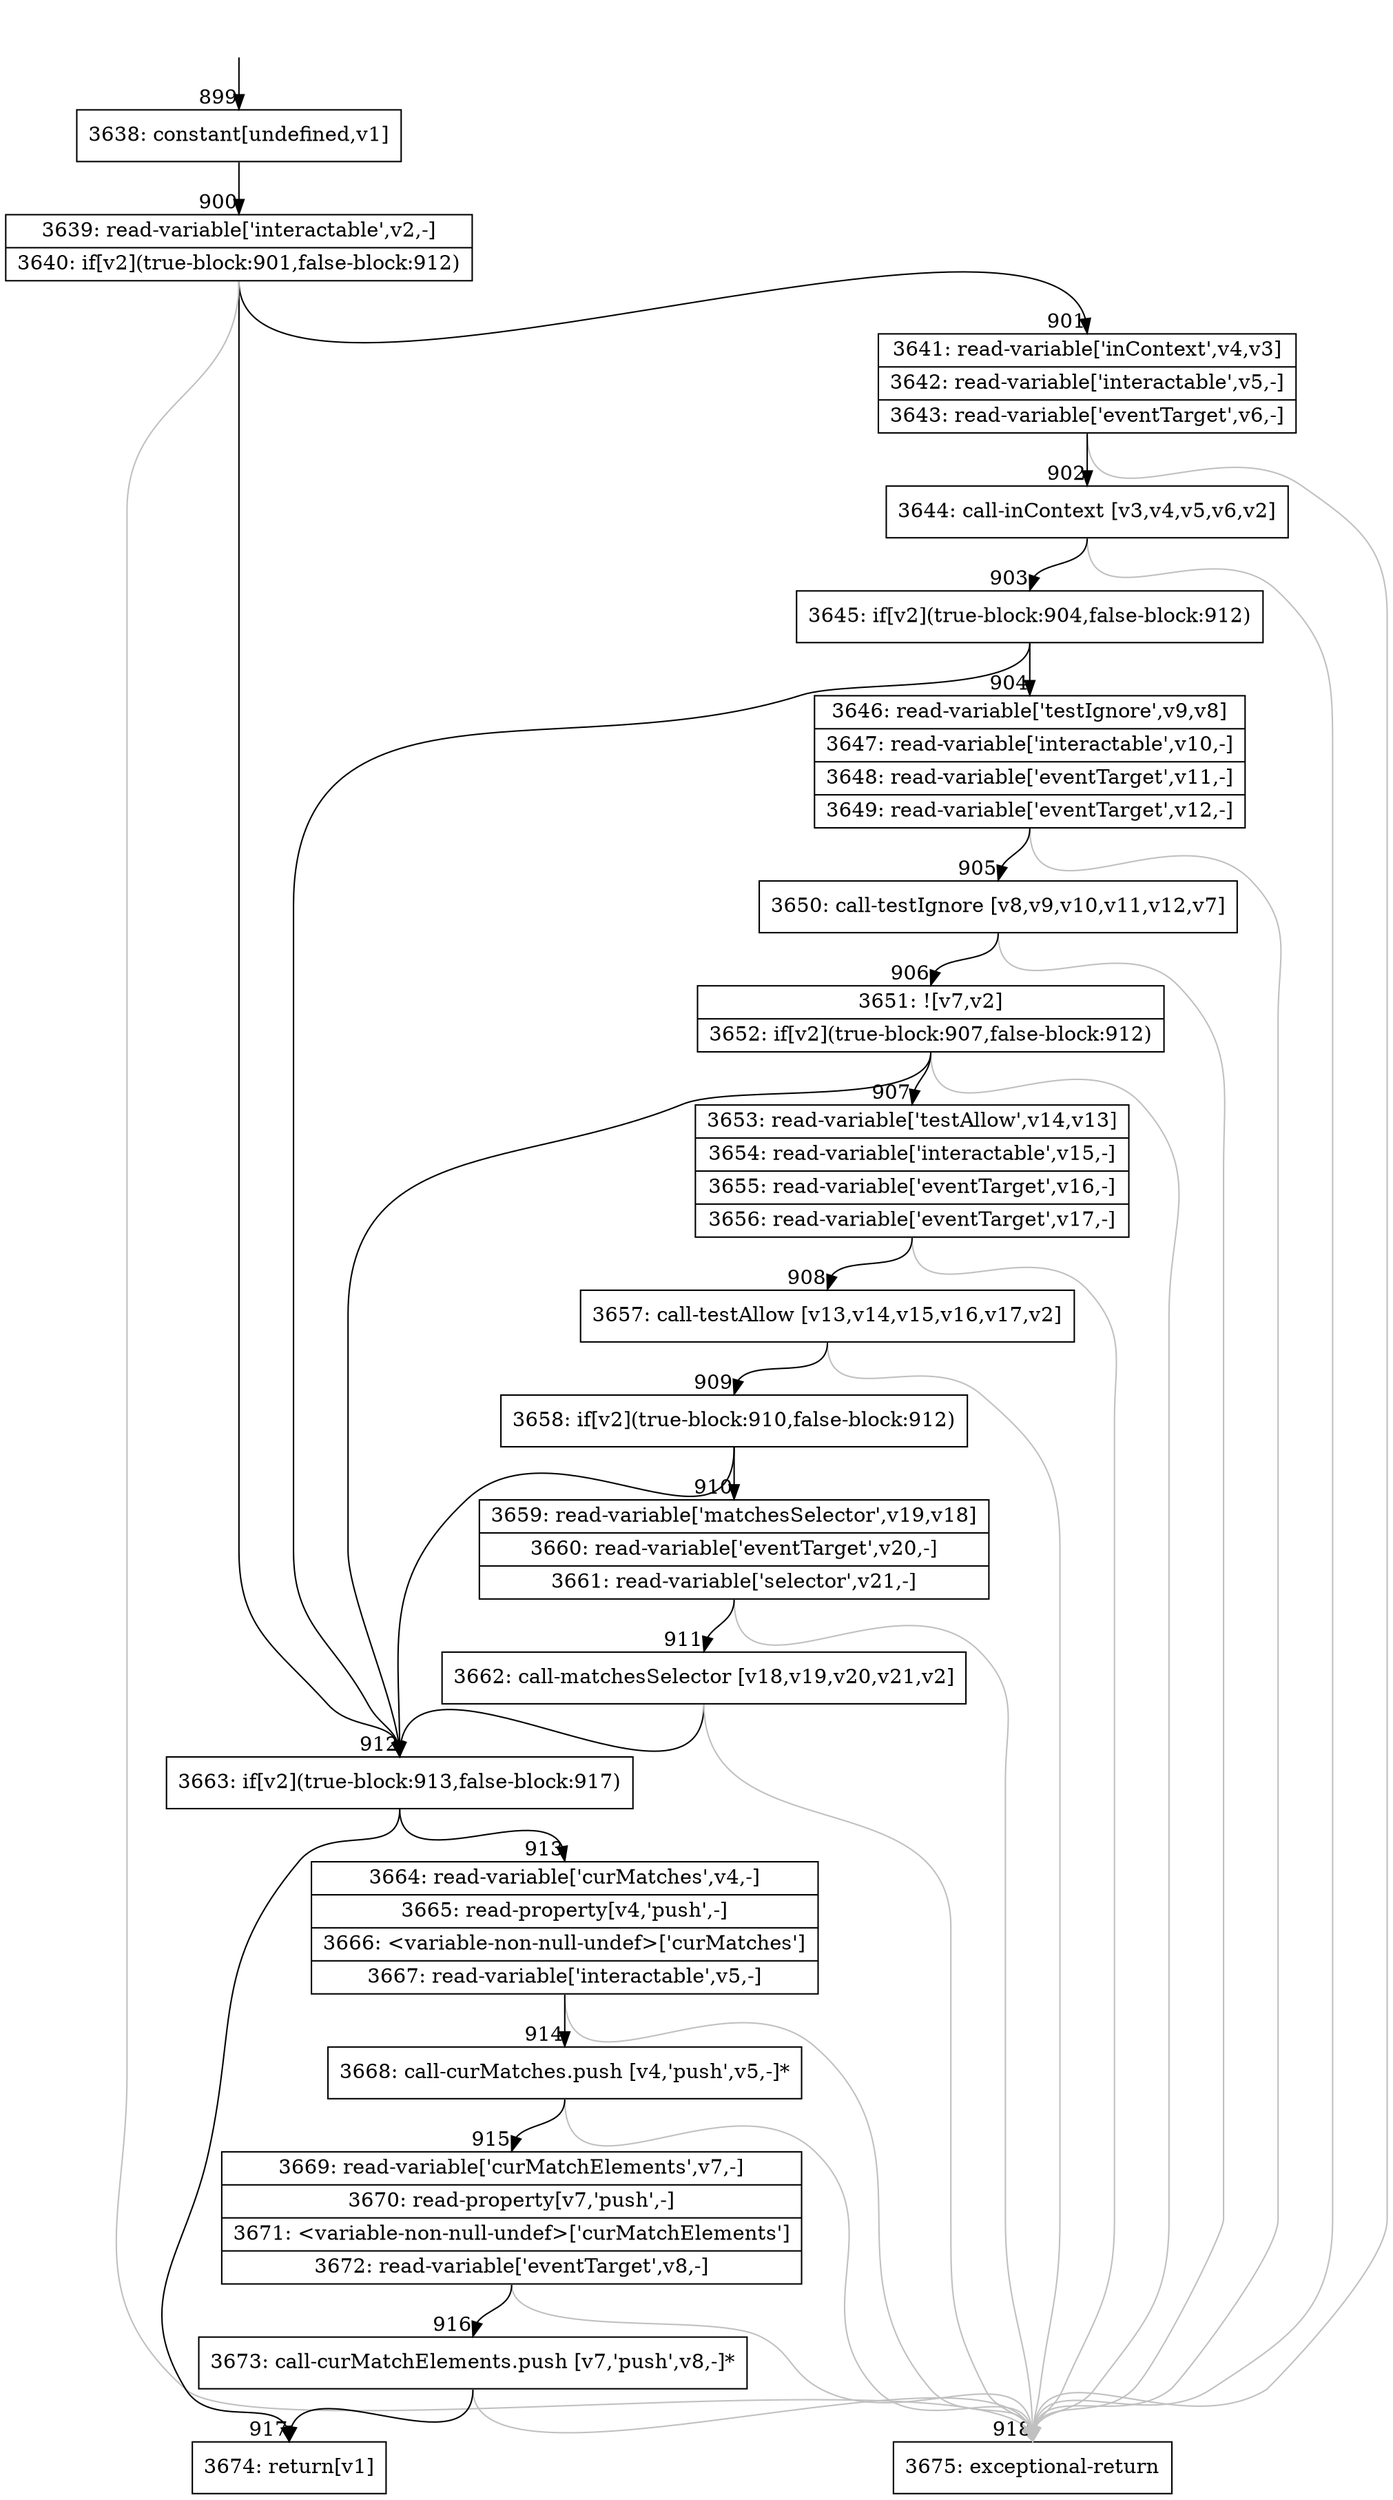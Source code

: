 digraph {
rankdir="TD"
BB_entry66[shape=none,label=""];
BB_entry66 -> BB899 [tailport=s, headport=n, headlabel="    899"]
BB899 [shape=record label="{3638: constant[undefined,v1]}" ] 
BB899 -> BB900 [tailport=s, headport=n, headlabel="      900"]
BB900 [shape=record label="{3639: read-variable['interactable',v2,-]|3640: if[v2](true-block:901,false-block:912)}" ] 
BB900 -> BB912 [tailport=s, headport=n, headlabel="      912"]
BB900 -> BB901 [tailport=s, headport=n, headlabel="      901"]
BB900 -> BB918 [tailport=s, headport=n, color=gray, headlabel="      918"]
BB901 [shape=record label="{3641: read-variable['inContext',v4,v3]|3642: read-variable['interactable',v5,-]|3643: read-variable['eventTarget',v6,-]}" ] 
BB901 -> BB902 [tailport=s, headport=n, headlabel="      902"]
BB901 -> BB918 [tailport=s, headport=n, color=gray]
BB902 [shape=record label="{3644: call-inContext [v3,v4,v5,v6,v2]}" ] 
BB902 -> BB903 [tailport=s, headport=n, headlabel="      903"]
BB902 -> BB918 [tailport=s, headport=n, color=gray]
BB903 [shape=record label="{3645: if[v2](true-block:904,false-block:912)}" ] 
BB903 -> BB912 [tailport=s, headport=n]
BB903 -> BB904 [tailport=s, headport=n, headlabel="      904"]
BB904 [shape=record label="{3646: read-variable['testIgnore',v9,v8]|3647: read-variable['interactable',v10,-]|3648: read-variable['eventTarget',v11,-]|3649: read-variable['eventTarget',v12,-]}" ] 
BB904 -> BB905 [tailport=s, headport=n, headlabel="      905"]
BB904 -> BB918 [tailport=s, headport=n, color=gray]
BB905 [shape=record label="{3650: call-testIgnore [v8,v9,v10,v11,v12,v7]}" ] 
BB905 -> BB906 [tailport=s, headport=n, headlabel="      906"]
BB905 -> BB918 [tailport=s, headport=n, color=gray]
BB906 [shape=record label="{3651: ![v7,v2]|3652: if[v2](true-block:907,false-block:912)}" ] 
BB906 -> BB912 [tailport=s, headport=n]
BB906 -> BB907 [tailport=s, headport=n, headlabel="      907"]
BB906 -> BB918 [tailport=s, headport=n, color=gray]
BB907 [shape=record label="{3653: read-variable['testAllow',v14,v13]|3654: read-variable['interactable',v15,-]|3655: read-variable['eventTarget',v16,-]|3656: read-variable['eventTarget',v17,-]}" ] 
BB907 -> BB908 [tailport=s, headport=n, headlabel="      908"]
BB907 -> BB918 [tailport=s, headport=n, color=gray]
BB908 [shape=record label="{3657: call-testAllow [v13,v14,v15,v16,v17,v2]}" ] 
BB908 -> BB909 [tailport=s, headport=n, headlabel="      909"]
BB908 -> BB918 [tailport=s, headport=n, color=gray]
BB909 [shape=record label="{3658: if[v2](true-block:910,false-block:912)}" ] 
BB909 -> BB912 [tailport=s, headport=n]
BB909 -> BB910 [tailport=s, headport=n, headlabel="      910"]
BB910 [shape=record label="{3659: read-variable['matchesSelector',v19,v18]|3660: read-variable['eventTarget',v20,-]|3661: read-variable['selector',v21,-]}" ] 
BB910 -> BB911 [tailport=s, headport=n, headlabel="      911"]
BB910 -> BB918 [tailport=s, headport=n, color=gray]
BB911 [shape=record label="{3662: call-matchesSelector [v18,v19,v20,v21,v2]}" ] 
BB911 -> BB912 [tailport=s, headport=n]
BB911 -> BB918 [tailport=s, headport=n, color=gray]
BB912 [shape=record label="{3663: if[v2](true-block:913,false-block:917)}" ] 
BB912 -> BB913 [tailport=s, headport=n, headlabel="      913"]
BB912 -> BB917 [tailport=s, headport=n, headlabel="      917"]
BB913 [shape=record label="{3664: read-variable['curMatches',v4,-]|3665: read-property[v4,'push',-]|3666: \<variable-non-null-undef\>['curMatches']|3667: read-variable['interactable',v5,-]}" ] 
BB913 -> BB914 [tailport=s, headport=n, headlabel="      914"]
BB913 -> BB918 [tailport=s, headport=n, color=gray]
BB914 [shape=record label="{3668: call-curMatches.push [v4,'push',v5,-]*}" ] 
BB914 -> BB915 [tailport=s, headport=n, headlabel="      915"]
BB914 -> BB918 [tailport=s, headport=n, color=gray]
BB915 [shape=record label="{3669: read-variable['curMatchElements',v7,-]|3670: read-property[v7,'push',-]|3671: \<variable-non-null-undef\>['curMatchElements']|3672: read-variable['eventTarget',v8,-]}" ] 
BB915 -> BB916 [tailport=s, headport=n, headlabel="      916"]
BB915 -> BB918 [tailport=s, headport=n, color=gray]
BB916 [shape=record label="{3673: call-curMatchElements.push [v7,'push',v8,-]*}" ] 
BB916 -> BB917 [tailport=s, headport=n]
BB916 -> BB918 [tailport=s, headport=n, color=gray]
BB917 [shape=record label="{3674: return[v1]}" ] 
BB918 [shape=record label="{3675: exceptional-return}" ] 
//#$~ 1367
}
